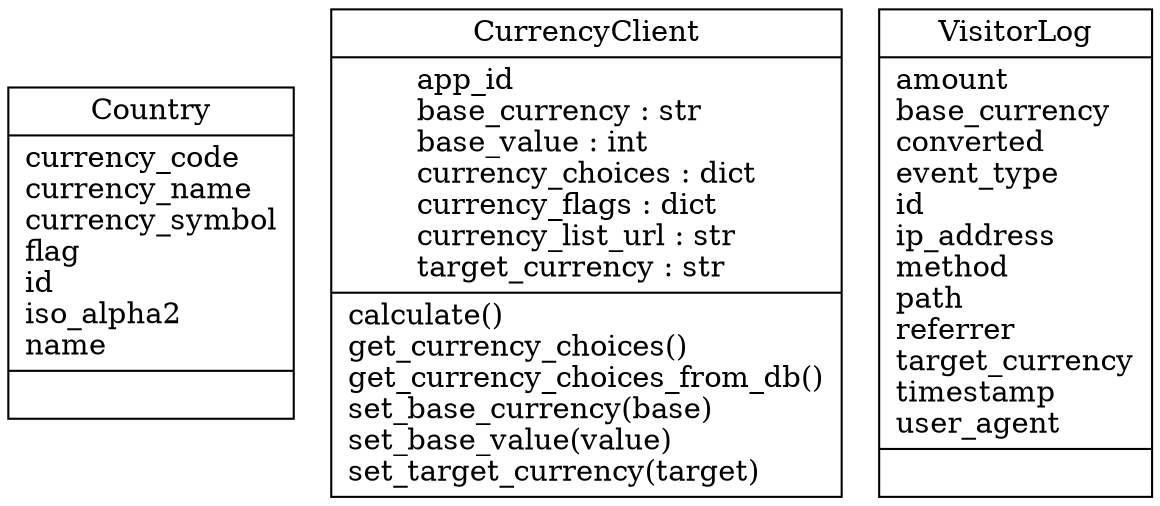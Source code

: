 digraph "classes" {
rankdir=BT
charset="utf-8"
"CMSC495.models.models.Country" [color="black", fontcolor="black", label=<{Country|currency_code<br ALIGN="LEFT"/>currency_name<br ALIGN="LEFT"/>currency_symbol<br ALIGN="LEFT"/>flag<br ALIGN="LEFT"/>id<br ALIGN="LEFT"/>iso_alpha2<br ALIGN="LEFT"/>name<br ALIGN="LEFT"/>|}>, shape="record", style="solid"];
"CMSC495.currency.client.CurrencyClient" [color="black", fontcolor="black", label=<{CurrencyClient|app_id<br ALIGN="LEFT"/>base_currency : str<br ALIGN="LEFT"/>base_value : int<br ALIGN="LEFT"/>currency_choices : dict<br ALIGN="LEFT"/>currency_flags : dict<br ALIGN="LEFT"/>currency_list_url : str<br ALIGN="LEFT"/>target_currency : str<br ALIGN="LEFT"/>|calculate()<br ALIGN="LEFT"/>get_currency_choices()<br ALIGN="LEFT"/>get_currency_choices_from_db()<br ALIGN="LEFT"/>set_base_currency(base)<br ALIGN="LEFT"/>set_base_value(value)<br ALIGN="LEFT"/>set_target_currency(target)<br ALIGN="LEFT"/>}>, shape="record", style="solid"];
"CMSC495.models.models.VisitorLog" [color="black", fontcolor="black", label=<{VisitorLog|amount<br ALIGN="LEFT"/>base_currency<br ALIGN="LEFT"/>converted<br ALIGN="LEFT"/>event_type<br ALIGN="LEFT"/>id<br ALIGN="LEFT"/>ip_address<br ALIGN="LEFT"/>method<br ALIGN="LEFT"/>path<br ALIGN="LEFT"/>referrer<br ALIGN="LEFT"/>target_currency<br ALIGN="LEFT"/>timestamp<br ALIGN="LEFT"/>user_agent<br ALIGN="LEFT"/>|}>, shape="record", style="solid"];
}
